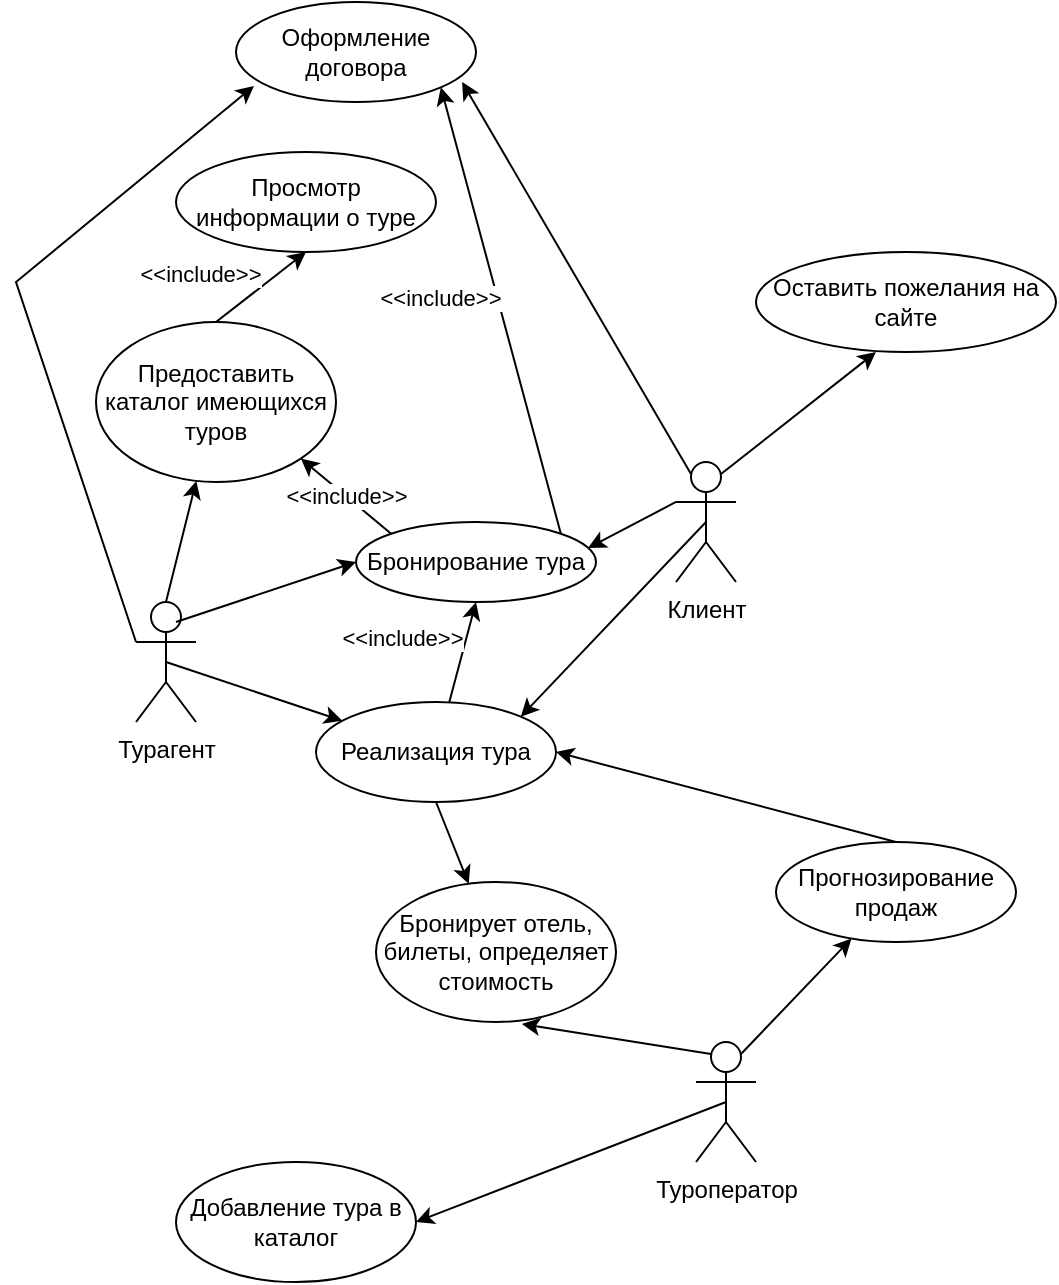 <mxfile version="20.3.0" type="device"><diagram id="gMDDKklqb-FjiIjxo1iK" name="Страница 1"><mxGraphModel dx="883" dy="490" grid="1" gridSize="10" guides="1" tooltips="1" connect="1" arrows="1" fold="1" page="1" pageScale="1" pageWidth="827" pageHeight="1169" math="0" shadow="0"><root><mxCell id="0"/><mxCell id="1" parent="0"/><mxCell id="QyNevtzk1T86cRB6jFgE-1" value="Клиент" style="shape=umlActor;verticalLabelPosition=bottom;verticalAlign=top;html=1;outlineConnect=0;" vertex="1" parent="1"><mxGeometry x="610" y="640" width="30" height="60" as="geometry"/></mxCell><mxCell id="QyNevtzk1T86cRB6jFgE-2" value="Туроператор" style="shape=umlActor;verticalLabelPosition=bottom;verticalAlign=top;html=1;outlineConnect=0;" vertex="1" parent="1"><mxGeometry x="620" y="930" width="30" height="60" as="geometry"/></mxCell><mxCell id="QyNevtzk1T86cRB6jFgE-3" value="Турагент" style="shape=umlActor;verticalLabelPosition=bottom;verticalAlign=top;html=1;outlineConnect=0;" vertex="1" parent="1"><mxGeometry x="340" y="710" width="30" height="60" as="geometry"/></mxCell><mxCell id="QyNevtzk1T86cRB6jFgE-5" value="Предоставить каталог имеющихся туров" style="ellipse;whiteSpace=wrap;html=1;" vertex="1" parent="1"><mxGeometry x="320" y="570" width="120" height="80" as="geometry"/></mxCell><mxCell id="QyNevtzk1T86cRB6jFgE-14" value="Бронирование тура" style="ellipse;whiteSpace=wrap;html=1;" vertex="1" parent="1"><mxGeometry x="450" y="670" width="120" height="40" as="geometry"/></mxCell><mxCell id="QyNevtzk1T86cRB6jFgE-17" value="Оставить пожелания на сайте" style="ellipse;whiteSpace=wrap;html=1;" vertex="1" parent="1"><mxGeometry x="650" y="535" width="150" height="50" as="geometry"/></mxCell><mxCell id="QyNevtzk1T86cRB6jFgE-18" value="Бронирует отель, билеты, определяет стоимость" style="ellipse;whiteSpace=wrap;html=1;" vertex="1" parent="1"><mxGeometry x="460" y="850" width="120" height="70" as="geometry"/></mxCell><mxCell id="QyNevtzk1T86cRB6jFgE-21" value="Добавление тура в каталог" style="ellipse;whiteSpace=wrap;html=1;" vertex="1" parent="1"><mxGeometry x="360" y="990" width="120" height="60" as="geometry"/></mxCell><mxCell id="QyNevtzk1T86cRB6jFgE-22" value="Прогнозирование продаж" style="ellipse;whiteSpace=wrap;html=1;" vertex="1" parent="1"><mxGeometry x="660" y="830" width="120" height="50" as="geometry"/></mxCell><mxCell id="QyNevtzk1T86cRB6jFgE-25" value="Реализация тура" style="ellipse;whiteSpace=wrap;html=1;" vertex="1" parent="1"><mxGeometry x="430" y="760" width="120" height="50" as="geometry"/></mxCell><mxCell id="QyNevtzk1T86cRB6jFgE-26" value="Оформление договора" style="ellipse;whiteSpace=wrap;html=1;" vertex="1" parent="1"><mxGeometry x="390" y="410" width="120" height="50" as="geometry"/></mxCell><mxCell id="QyNevtzk1T86cRB6jFgE-30" value="" style="endArrow=classic;html=1;rounded=0;entryX=1;entryY=0;entryDx=0;entryDy=0;exitX=0.5;exitY=0.5;exitDx=0;exitDy=0;exitPerimeter=0;" edge="1" parent="1" source="QyNevtzk1T86cRB6jFgE-1" target="QyNevtzk1T86cRB6jFgE-25"><mxGeometry width="50" height="50" relative="1" as="geometry"><mxPoint x="600" y="670" as="sourcePoint"/><mxPoint x="530" y="640" as="targetPoint"/></mxGeometry></mxCell><mxCell id="QyNevtzk1T86cRB6jFgE-31" value="" style="endArrow=classic;html=1;rounded=0;exitX=0.5;exitY=0.5;exitDx=0;exitDy=0;exitPerimeter=0;" edge="1" parent="1" source="QyNevtzk1T86cRB6jFgE-3" target="QyNevtzk1T86cRB6jFgE-25"><mxGeometry width="50" height="50" relative="1" as="geometry"><mxPoint x="380" y="710" as="sourcePoint"/><mxPoint x="300" y="680" as="targetPoint"/></mxGeometry></mxCell><mxCell id="QyNevtzk1T86cRB6jFgE-32" value="" style="endArrow=classic;html=1;rounded=0;exitX=0.5;exitY=0;exitDx=0;exitDy=0;exitPerimeter=0;" edge="1" parent="1" source="QyNevtzk1T86cRB6jFgE-3" target="QyNevtzk1T86cRB6jFgE-5"><mxGeometry width="50" height="50" relative="1" as="geometry"><mxPoint x="340" y="700" as="sourcePoint"/><mxPoint x="440" y="550" as="targetPoint"/></mxGeometry></mxCell><mxCell id="QyNevtzk1T86cRB6jFgE-35" value="" style="endArrow=classic;html=1;rounded=0;exitX=0.5;exitY=0;exitDx=0;exitDy=0;entryX=0.5;entryY=1;entryDx=0;entryDy=0;" edge="1" parent="1" source="QyNevtzk1T86cRB6jFgE-5" target="QyNevtzk1T86cRB6jFgE-11"><mxGeometry relative="1" as="geometry"><mxPoint x="360" y="470" as="sourcePoint"/><mxPoint x="420" y="440" as="targetPoint"/></mxGeometry></mxCell><mxCell id="QyNevtzk1T86cRB6jFgE-36" value="&amp;lt;&amp;lt;include&amp;gt;&amp;gt;" style="edgeLabel;resizable=0;html=1;align=center;verticalAlign=middle;" connectable="0" vertex="1" parent="QyNevtzk1T86cRB6jFgE-35"><mxGeometry relative="1" as="geometry"><mxPoint x="-31" y="-7" as="offset"/></mxGeometry></mxCell><mxCell id="QyNevtzk1T86cRB6jFgE-40" value="" style="endArrow=classic;html=1;rounded=0;entryX=0;entryY=0.5;entryDx=0;entryDy=0;" edge="1" parent="1" target="QyNevtzk1T86cRB6jFgE-14"><mxGeometry width="50" height="50" relative="1" as="geometry"><mxPoint x="360" y="720" as="sourcePoint"/><mxPoint x="440" y="550" as="targetPoint"/></mxGeometry></mxCell><mxCell id="QyNevtzk1T86cRB6jFgE-45" value="" style="endArrow=classic;html=1;rounded=0;exitX=0.25;exitY=0.1;exitDx=0;exitDy=0;exitPerimeter=0;entryX=0.942;entryY=0.8;entryDx=0;entryDy=0;entryPerimeter=0;" edge="1" parent="1" source="QyNevtzk1T86cRB6jFgE-1" target="QyNevtzk1T86cRB6jFgE-26"><mxGeometry width="50" height="50" relative="1" as="geometry"><mxPoint x="390" y="600" as="sourcePoint"/><mxPoint x="440" y="550" as="targetPoint"/></mxGeometry></mxCell><mxCell id="QyNevtzk1T86cRB6jFgE-48" value="" style="endArrow=classic;html=1;rounded=0;exitX=0.75;exitY=0.1;exitDx=0;exitDy=0;exitPerimeter=0;entryX=0.4;entryY=1;entryDx=0;entryDy=0;entryPerimeter=0;" edge="1" parent="1" source="QyNevtzk1T86cRB6jFgE-1" target="QyNevtzk1T86cRB6jFgE-17"><mxGeometry width="50" height="50" relative="1" as="geometry"><mxPoint x="550" y="600" as="sourcePoint"/><mxPoint x="600" y="550" as="targetPoint"/></mxGeometry></mxCell><mxCell id="QyNevtzk1T86cRB6jFgE-49" value="" style="endArrow=classic;html=1;rounded=0;entryX=1;entryY=0.5;entryDx=0;entryDy=0;exitX=0.5;exitY=0.5;exitDx=0;exitDy=0;exitPerimeter=0;" edge="1" parent="1" source="QyNevtzk1T86cRB6jFgE-2" target="QyNevtzk1T86cRB6jFgE-21"><mxGeometry width="50" height="50" relative="1" as="geometry"><mxPoint x="580" y="650" as="sourcePoint"/><mxPoint x="600" y="350" as="targetPoint"/></mxGeometry></mxCell><mxCell id="QyNevtzk1T86cRB6jFgE-51" value="" style="endArrow=classic;html=1;rounded=0;exitX=0.25;exitY=0.1;exitDx=0;exitDy=0;exitPerimeter=0;entryX=0.608;entryY=1.014;entryDx=0;entryDy=0;entryPerimeter=0;" edge="1" parent="1" source="QyNevtzk1T86cRB6jFgE-2" target="QyNevtzk1T86cRB6jFgE-18"><mxGeometry width="50" height="50" relative="1" as="geometry"><mxPoint x="550" y="890" as="sourcePoint"/><mxPoint x="600" y="840" as="targetPoint"/></mxGeometry></mxCell><mxCell id="QyNevtzk1T86cRB6jFgE-52" value="" style="endArrow=classic;html=1;rounded=0;exitX=0.5;exitY=1;exitDx=0;exitDy=0;" edge="1" parent="1" source="QyNevtzk1T86cRB6jFgE-25" target="QyNevtzk1T86cRB6jFgE-18"><mxGeometry width="50" height="50" relative="1" as="geometry"><mxPoint x="550" y="890" as="sourcePoint"/><mxPoint x="600" y="840" as="targetPoint"/></mxGeometry></mxCell><mxCell id="QyNevtzk1T86cRB6jFgE-53" value="" style="endArrow=classic;html=1;rounded=0;exitX=0.75;exitY=0.1;exitDx=0;exitDy=0;exitPerimeter=0;" edge="1" parent="1" source="QyNevtzk1T86cRB6jFgE-2" target="QyNevtzk1T86cRB6jFgE-22"><mxGeometry width="50" height="50" relative="1" as="geometry"><mxPoint x="550" y="790" as="sourcePoint"/><mxPoint x="600" y="740" as="targetPoint"/></mxGeometry></mxCell><mxCell id="QyNevtzk1T86cRB6jFgE-54" value="" style="endArrow=classic;html=1;rounded=0;exitX=0.5;exitY=0;exitDx=0;exitDy=0;entryX=1;entryY=0.5;entryDx=0;entryDy=0;" edge="1" parent="1" source="QyNevtzk1T86cRB6jFgE-22" target="QyNevtzk1T86cRB6jFgE-25"><mxGeometry width="50" height="50" relative="1" as="geometry"><mxPoint x="550" y="790" as="sourcePoint"/><mxPoint x="600" y="740" as="targetPoint"/></mxGeometry></mxCell><mxCell id="QyNevtzk1T86cRB6jFgE-55" value="" style="endArrow=classic;html=1;rounded=0;exitX=0;exitY=0.333;exitDx=0;exitDy=0;exitPerimeter=0;entryX=0.967;entryY=0.325;entryDx=0;entryDy=0;entryPerimeter=0;" edge="1" parent="1" source="QyNevtzk1T86cRB6jFgE-1" target="QyNevtzk1T86cRB6jFgE-14"><mxGeometry width="50" height="50" relative="1" as="geometry"><mxPoint x="550" y="690" as="sourcePoint"/><mxPoint x="600" y="640" as="targetPoint"/></mxGeometry></mxCell><mxCell id="QyNevtzk1T86cRB6jFgE-58" value="" style="endArrow=classic;html=1;rounded=0;entryX=0.5;entryY=1;entryDx=0;entryDy=0;" edge="1" parent="1" source="QyNevtzk1T86cRB6jFgE-25" target="QyNevtzk1T86cRB6jFgE-14"><mxGeometry relative="1" as="geometry"><mxPoint x="472.426" y="591.716" as="sourcePoint"/><mxPoint x="465" y="540" as="targetPoint"/></mxGeometry></mxCell><mxCell id="QyNevtzk1T86cRB6jFgE-59" value="&amp;lt;&amp;lt;include&amp;gt;&amp;gt;" style="edgeLabel;resizable=0;html=1;align=center;verticalAlign=middle;" connectable="0" vertex="1" parent="QyNevtzk1T86cRB6jFgE-58"><mxGeometry relative="1" as="geometry"><mxPoint x="-31" y="-7" as="offset"/></mxGeometry></mxCell><mxCell id="QyNevtzk1T86cRB6jFgE-11" value="Просмотр информации о туре" style="ellipse;whiteSpace=wrap;html=1;" vertex="1" parent="1"><mxGeometry x="360" y="485" width="130" height="50" as="geometry"/></mxCell><mxCell id="QyNevtzk1T86cRB6jFgE-62" value="" style="endArrow=classic;html=1;rounded=0;exitX=1;exitY=0;exitDx=0;exitDy=0;entryX=1;entryY=1;entryDx=0;entryDy=0;" edge="1" parent="1" source="QyNevtzk1T86cRB6jFgE-14" target="QyNevtzk1T86cRB6jFgE-26"><mxGeometry relative="1" as="geometry"><mxPoint x="550" y="670" as="sourcePoint"/><mxPoint x="480" y="460" as="targetPoint"/></mxGeometry></mxCell><mxCell id="QyNevtzk1T86cRB6jFgE-63" value="&amp;lt;&amp;lt;include&amp;gt;&amp;gt;" style="edgeLabel;resizable=0;html=1;align=center;verticalAlign=middle;" connectable="0" vertex="1" parent="QyNevtzk1T86cRB6jFgE-62"><mxGeometry relative="1" as="geometry"><mxPoint x="-31" y="-7" as="offset"/></mxGeometry></mxCell><mxCell id="QyNevtzk1T86cRB6jFgE-67" value="" style="endArrow=classic;html=1;rounded=0;exitX=0;exitY=0.333;exitDx=0;exitDy=0;exitPerimeter=0;entryX=0.075;entryY=0.84;entryDx=0;entryDy=0;entryPerimeter=0;" edge="1" parent="1" source="QyNevtzk1T86cRB6jFgE-3" target="QyNevtzk1T86cRB6jFgE-26"><mxGeometry width="50" height="50" relative="1" as="geometry"><mxPoint x="550" y="690" as="sourcePoint"/><mxPoint x="600" y="640" as="targetPoint"/><Array as="points"><mxPoint x="280" y="550"/></Array></mxGeometry></mxCell><mxCell id="QyNevtzk1T86cRB6jFgE-68" value="" style="endArrow=classic;html=1;rounded=0;exitX=0;exitY=0;exitDx=0;exitDy=0;entryX=1;entryY=1;entryDx=0;entryDy=0;" edge="1" parent="1" source="QyNevtzk1T86cRB6jFgE-14" target="QyNevtzk1T86cRB6jFgE-5"><mxGeometry relative="1" as="geometry"><mxPoint x="520" y="660" as="sourcePoint"/><mxPoint x="620" y="660" as="targetPoint"/></mxGeometry></mxCell><mxCell id="QyNevtzk1T86cRB6jFgE-69" value="&amp;lt;&amp;lt;include&amp;gt;&amp;gt;" style="edgeLabel;resizable=0;html=1;align=center;verticalAlign=middle;" connectable="0" vertex="1" parent="QyNevtzk1T86cRB6jFgE-68"><mxGeometry relative="1" as="geometry"/></mxCell></root></mxGraphModel></diagram></mxfile>